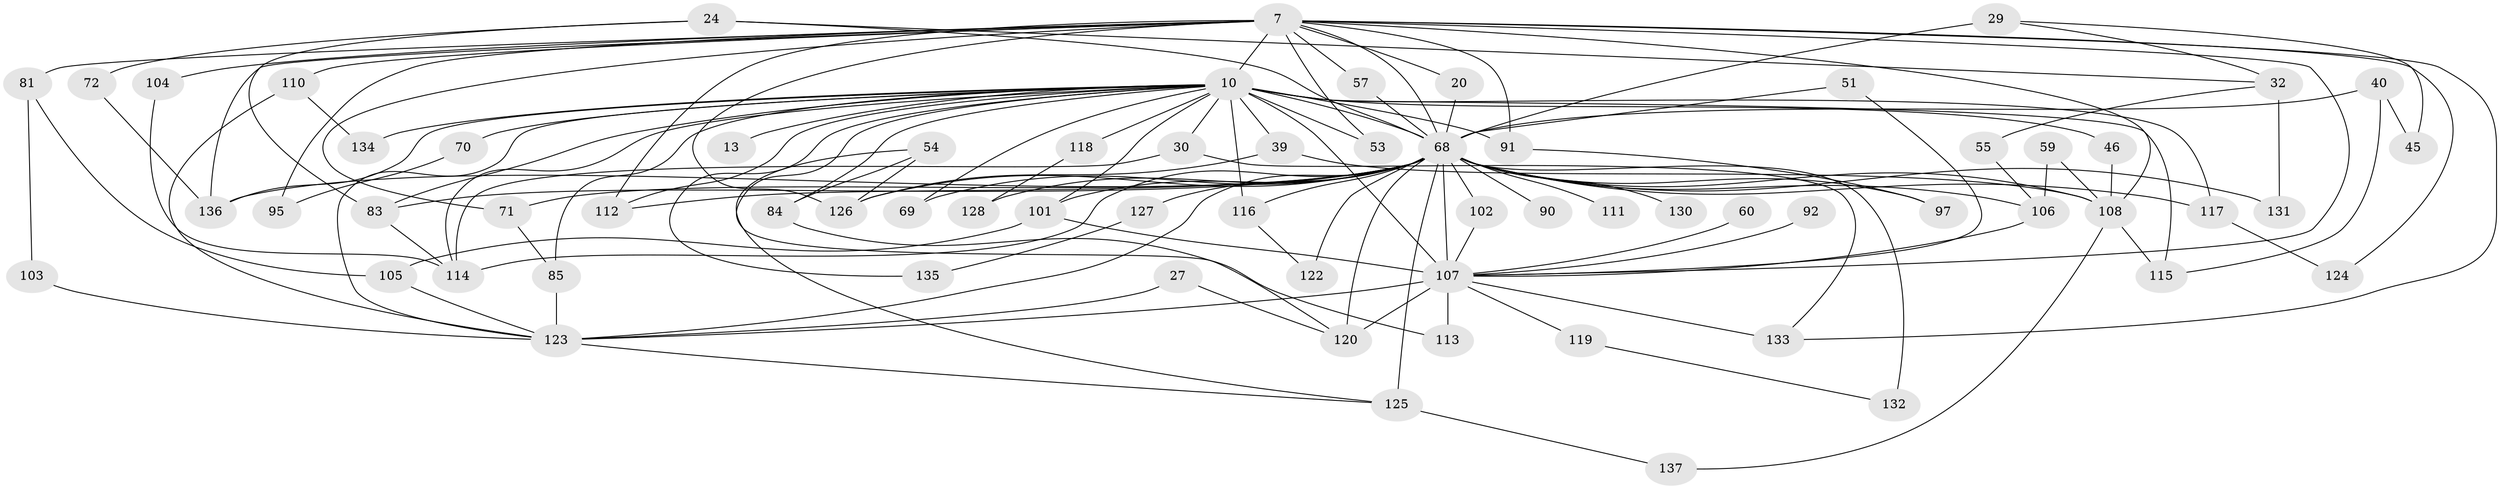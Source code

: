 // original degree distribution, {20: 0.014598540145985401, 19: 0.0072992700729927005, 25: 0.014598540145985401, 31: 0.0072992700729927005, 21: 0.0072992700729927005, 18: 0.0072992700729927005, 36: 0.0072992700729927005, 22: 0.0072992700729927005, 5: 0.043795620437956206, 4: 0.12408759124087591, 2: 0.43795620437956206, 6: 0.014598540145985401, 3: 0.29927007299270075, 8: 0.0072992700729927005}
// Generated by graph-tools (version 1.1) at 2025/44/03/09/25 04:44:27]
// undirected, 68 vertices, 132 edges
graph export_dot {
graph [start="1"]
  node [color=gray90,style=filled];
  7 [super="+1"];
  10 [super="+3+2"];
  13;
  20;
  24;
  27;
  29;
  30;
  32;
  39;
  40 [super="+28"];
  45;
  46;
  51;
  53;
  54;
  55;
  57;
  59;
  60;
  68 [super="+63+4+9"];
  69;
  70;
  71 [super="+56"];
  72;
  81;
  83 [super="+35+77"];
  84 [super="+79"];
  85 [super="+23"];
  90 [super="+78"];
  91 [super="+12"];
  92;
  95;
  97;
  101 [super="+61+38"];
  102 [super="+52"];
  103;
  104 [super="+87"];
  105 [super="+98"];
  106 [super="+67+48"];
  107 [super="+15+8"];
  108 [super="+73+99"];
  110;
  111;
  112 [super="+93"];
  113;
  114 [super="+58+89"];
  115 [super="+74"];
  116 [super="+109"];
  117 [super="+66"];
  118 [super="+96+42"];
  119;
  120 [super="+75+86"];
  122;
  123 [super="+19+65"];
  124;
  125 [super="+44+121"];
  126 [super="+18+64"];
  127;
  128;
  130;
  131;
  132 [super="+100"];
  133 [super="+80+129"];
  134;
  135;
  136 [super="+17+62"];
  137;
  7 -- 10 [weight=6];
  7 -- 20;
  7 -- 53;
  7 -- 81 [weight=2];
  7 -- 91 [weight=2];
  7 -- 95;
  7 -- 104 [weight=2];
  7 -- 110;
  7 -- 57;
  7 -- 124;
  7 -- 136 [weight=2];
  7 -- 126 [weight=2];
  7 -- 71;
  7 -- 68 [weight=7];
  7 -- 108;
  7 -- 107 [weight=4];
  7 -- 133;
  7 -- 112;
  10 -- 13 [weight=2];
  10 -- 30 [weight=2];
  10 -- 53;
  10 -- 134;
  10 -- 135;
  10 -- 68 [weight=10];
  10 -- 70 [weight=2];
  10 -- 83 [weight=4];
  10 -- 85 [weight=2];
  10 -- 46;
  10 -- 113;
  10 -- 117;
  10 -- 118 [weight=5];
  10 -- 91;
  10 -- 69;
  10 -- 39;
  10 -- 107 [weight=7];
  10 -- 123 [weight=2];
  10 -- 136;
  10 -- 101;
  10 -- 114;
  10 -- 115;
  10 -- 116 [weight=2];
  10 -- 84;
  10 -- 112;
  20 -- 68;
  24 -- 32;
  24 -- 72;
  24 -- 83;
  24 -- 68;
  27 -- 123;
  27 -- 120;
  29 -- 32;
  29 -- 45;
  29 -- 68 [weight=2];
  30 -- 114;
  30 -- 133;
  32 -- 55;
  32 -- 131;
  39 -- 126;
  39 -- 108;
  40 -- 115;
  40 -- 45;
  40 -- 68 [weight=3];
  46 -- 108;
  51 -- 68;
  51 -- 107;
  54 -- 126;
  54 -- 125;
  54 -- 84;
  55 -- 106;
  57 -- 68;
  59 -- 106;
  59 -- 108;
  60 -- 107 [weight=2];
  68 -- 128;
  68 -- 69;
  68 -- 97;
  68 -- 102;
  68 -- 106 [weight=4];
  68 -- 108 [weight=5];
  68 -- 116 [weight=3];
  68 -- 120 [weight=4];
  68 -- 127 [weight=2];
  68 -- 130 [weight=2];
  68 -- 131;
  68 -- 132 [weight=3];
  68 -- 136 [weight=2];
  68 -- 71;
  68 -- 83;
  68 -- 90 [weight=3];
  68 -- 101;
  68 -- 111 [weight=2];
  68 -- 112;
  68 -- 114 [weight=2];
  68 -- 122;
  68 -- 123 [weight=2];
  68 -- 125 [weight=4];
  68 -- 126;
  68 -- 117;
  68 -- 107 [weight=7];
  70 -- 95;
  71 -- 85;
  72 -- 136;
  81 -- 103;
  81 -- 105;
  83 -- 114;
  84 -- 120;
  85 -- 123;
  91 -- 97;
  92 -- 107 [weight=2];
  101 -- 107 [weight=4];
  101 -- 105;
  102 -- 107 [weight=2];
  103 -- 123;
  104 -- 114;
  105 -- 123;
  106 -- 107 [weight=2];
  107 -- 113;
  107 -- 119;
  107 -- 120;
  107 -- 123;
  107 -- 133 [weight=2];
  108 -- 137;
  108 -- 115;
  110 -- 134;
  110 -- 123;
  116 -- 122;
  117 -- 124;
  118 -- 128;
  119 -- 132;
  123 -- 125;
  125 -- 137;
  127 -- 135;
}
